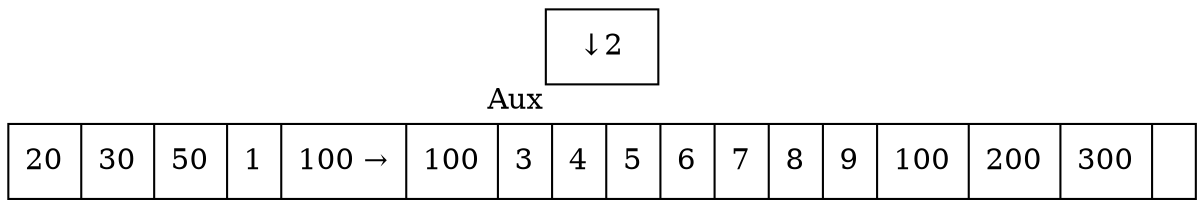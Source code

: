 digraph G{ node [shape = record ];
 rankdir=LR;X[label="{ 20|30|50|1|100 → |100|3|4|5|6|7|8|9|100|200|300|}"]
2[label=" { ↓ 2}"xlabel="Aux"]
}
